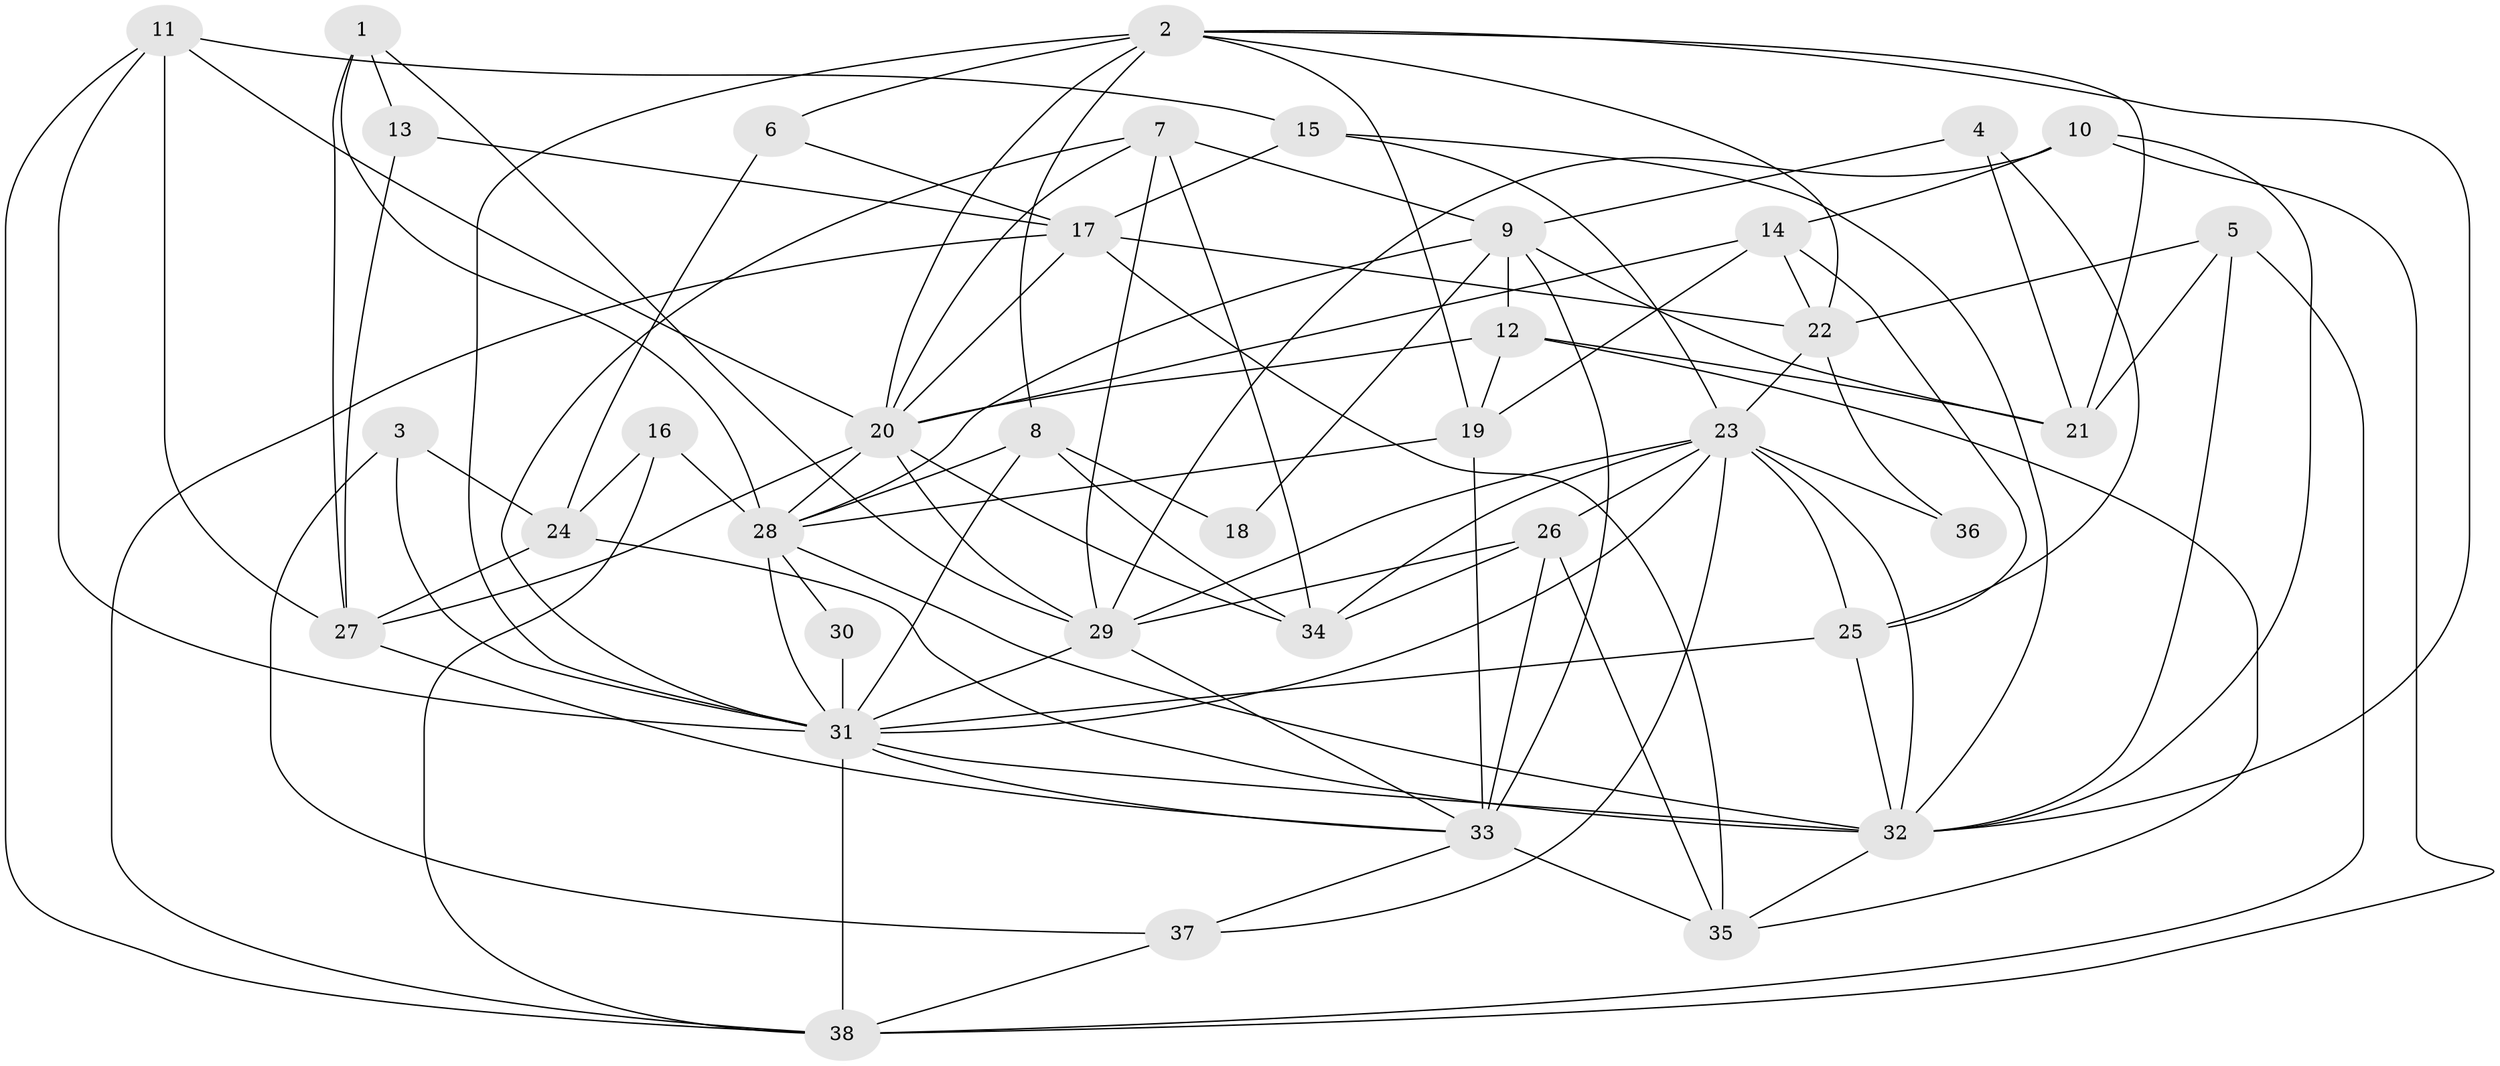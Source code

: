 // original degree distribution, {3: 0.34210526315789475, 4: 0.2894736842105263, 6: 0.09210526315789473, 7: 0.039473684210526314, 5: 0.11842105263157894, 2: 0.09210526315789473, 8: 0.02631578947368421}
// Generated by graph-tools (version 1.1) at 2025/50/03/09/25 03:50:13]
// undirected, 38 vertices, 105 edges
graph export_dot {
graph [start="1"]
  node [color=gray90,style=filled];
  1;
  2;
  3;
  4;
  5;
  6;
  7;
  8;
  9;
  10;
  11;
  12;
  13;
  14;
  15;
  16;
  17;
  18;
  19;
  20;
  21;
  22;
  23;
  24;
  25;
  26;
  27;
  28;
  29;
  30;
  31;
  32;
  33;
  34;
  35;
  36;
  37;
  38;
  1 -- 13 [weight=1.0];
  1 -- 27 [weight=1.0];
  1 -- 28 [weight=1.0];
  1 -- 29 [weight=1.0];
  2 -- 6 [weight=1.0];
  2 -- 8 [weight=1.0];
  2 -- 19 [weight=1.0];
  2 -- 20 [weight=1.0];
  2 -- 21 [weight=1.0];
  2 -- 22 [weight=1.0];
  2 -- 31 [weight=1.0];
  2 -- 32 [weight=1.0];
  3 -- 24 [weight=1.0];
  3 -- 31 [weight=1.0];
  3 -- 37 [weight=1.0];
  4 -- 9 [weight=1.0];
  4 -- 21 [weight=1.0];
  4 -- 25 [weight=1.0];
  5 -- 21 [weight=1.0];
  5 -- 22 [weight=1.0];
  5 -- 32 [weight=1.0];
  5 -- 38 [weight=1.0];
  6 -- 17 [weight=1.0];
  6 -- 24 [weight=1.0];
  7 -- 9 [weight=1.0];
  7 -- 20 [weight=1.0];
  7 -- 29 [weight=1.0];
  7 -- 31 [weight=1.0];
  7 -- 34 [weight=1.0];
  8 -- 18 [weight=1.0];
  8 -- 28 [weight=1.0];
  8 -- 31 [weight=1.0];
  8 -- 34 [weight=1.0];
  9 -- 12 [weight=1.0];
  9 -- 18 [weight=1.0];
  9 -- 21 [weight=1.0];
  9 -- 28 [weight=1.0];
  9 -- 33 [weight=1.0];
  10 -- 14 [weight=1.0];
  10 -- 29 [weight=1.0];
  10 -- 32 [weight=1.0];
  10 -- 38 [weight=1.0];
  11 -- 15 [weight=1.0];
  11 -- 20 [weight=1.0];
  11 -- 27 [weight=1.0];
  11 -- 31 [weight=1.0];
  11 -- 38 [weight=1.0];
  12 -- 19 [weight=1.0];
  12 -- 20 [weight=1.0];
  12 -- 21 [weight=1.0];
  12 -- 35 [weight=1.0];
  13 -- 17 [weight=1.0];
  13 -- 27 [weight=1.0];
  14 -- 19 [weight=1.0];
  14 -- 20 [weight=1.0];
  14 -- 22 [weight=1.0];
  14 -- 25 [weight=1.0];
  15 -- 17 [weight=1.0];
  15 -- 23 [weight=1.0];
  15 -- 32 [weight=1.0];
  16 -- 24 [weight=1.0];
  16 -- 28 [weight=1.0];
  16 -- 38 [weight=1.0];
  17 -- 20 [weight=1.0];
  17 -- 22 [weight=1.0];
  17 -- 35 [weight=1.0];
  17 -- 38 [weight=1.0];
  19 -- 28 [weight=1.0];
  19 -- 33 [weight=1.0];
  20 -- 27 [weight=1.0];
  20 -- 28 [weight=1.0];
  20 -- 29 [weight=1.0];
  20 -- 34 [weight=1.0];
  22 -- 23 [weight=1.0];
  22 -- 36 [weight=1.0];
  23 -- 25 [weight=1.0];
  23 -- 26 [weight=1.0];
  23 -- 29 [weight=1.0];
  23 -- 31 [weight=1.0];
  23 -- 32 [weight=1.0];
  23 -- 34 [weight=1.0];
  23 -- 36 [weight=1.0];
  23 -- 37 [weight=1.0];
  24 -- 27 [weight=2.0];
  24 -- 32 [weight=1.0];
  25 -- 31 [weight=2.0];
  25 -- 32 [weight=1.0];
  26 -- 29 [weight=1.0];
  26 -- 33 [weight=2.0];
  26 -- 34 [weight=1.0];
  26 -- 35 [weight=2.0];
  27 -- 33 [weight=1.0];
  28 -- 30 [weight=1.0];
  28 -- 31 [weight=2.0];
  28 -- 32 [weight=1.0];
  29 -- 31 [weight=1.0];
  29 -- 33 [weight=1.0];
  30 -- 31 [weight=1.0];
  31 -- 32 [weight=1.0];
  31 -- 33 [weight=1.0];
  31 -- 38 [weight=1.0];
  32 -- 35 [weight=1.0];
  33 -- 35 [weight=2.0];
  33 -- 37 [weight=1.0];
  37 -- 38 [weight=1.0];
}
